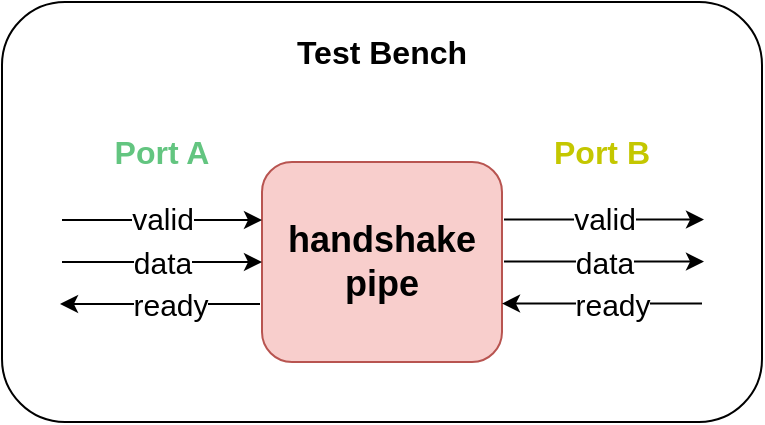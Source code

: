 <mxfile version="21.1.2" type="device">
  <diagram name="第 1 页" id="Ez5M1EfScEwSJvELiEaf">
    <mxGraphModel dx="629" dy="401" grid="1" gridSize="10" guides="1" tooltips="1" connect="1" arrows="1" fold="1" page="1" pageScale="1" pageWidth="690" pageHeight="980" math="0" shadow="0">
      <root>
        <mxCell id="0" />
        <mxCell id="1" parent="0" />
        <mxCell id="2cM43Xvk-pNVM8gg4Jco-23" value="" style="rounded=1;whiteSpace=wrap;html=1;" parent="1" vertex="1">
          <mxGeometry x="130" y="150" width="380" height="210" as="geometry" />
        </mxCell>
        <mxCell id="2cM43Xvk-pNVM8gg4Jco-2" value="&lt;b style=&quot;font-size: 18px;&quot;&gt;handshake&lt;br&gt;pipe&lt;/b&gt;" style="rounded=1;whiteSpace=wrap;html=1;fillColor=#f8cecc;strokeColor=#b85450;" parent="1" vertex="1">
          <mxGeometry x="260" y="230" width="120" height="100" as="geometry" />
        </mxCell>
        <mxCell id="2cM43Xvk-pNVM8gg4Jco-5" value="" style="endArrow=classic;html=1;rounded=0;" parent="1" edge="1">
          <mxGeometry width="50" height="50" relative="1" as="geometry">
            <mxPoint x="160" y="280" as="sourcePoint" />
            <mxPoint x="260" y="280" as="targetPoint" />
          </mxGeometry>
        </mxCell>
        <mxCell id="2cM43Xvk-pNVM8gg4Jco-6" value="&lt;font style=&quot;font-size: 15px;&quot;&gt;data&lt;/font&gt;" style="edgeLabel;html=1;align=center;verticalAlign=middle;resizable=0;points=[];" parent="2cM43Xvk-pNVM8gg4Jco-5" vertex="1" connectable="0">
          <mxGeometry x="0.204" y="1" relative="1" as="geometry">
            <mxPoint x="-10" y="1" as="offset" />
          </mxGeometry>
        </mxCell>
        <mxCell id="2cM43Xvk-pNVM8gg4Jco-3" value="" style="endArrow=classic;html=1;rounded=0;" parent="1" edge="1">
          <mxGeometry width="50" height="50" relative="1" as="geometry">
            <mxPoint x="160" y="259" as="sourcePoint" />
            <mxPoint x="260" y="259" as="targetPoint" />
          </mxGeometry>
        </mxCell>
        <mxCell id="2cM43Xvk-pNVM8gg4Jco-4" value="&lt;font style=&quot;font-size: 15px;&quot;&gt;valid&lt;/font&gt;" style="edgeLabel;html=1;align=center;verticalAlign=middle;resizable=0;points=[];" parent="2cM43Xvk-pNVM8gg4Jco-3" vertex="1" connectable="0">
          <mxGeometry x="0.204" y="1" relative="1" as="geometry">
            <mxPoint x="-10" as="offset" />
          </mxGeometry>
        </mxCell>
        <mxCell id="2cM43Xvk-pNVM8gg4Jco-8" value="" style="endArrow=classic;html=1;rounded=0;" parent="1" edge="1">
          <mxGeometry width="50" height="50" relative="1" as="geometry">
            <mxPoint x="259" y="301" as="sourcePoint" />
            <mxPoint x="159" y="301" as="targetPoint" />
            <Array as="points">
              <mxPoint x="210" y="301" />
            </Array>
          </mxGeometry>
        </mxCell>
        <mxCell id="2cM43Xvk-pNVM8gg4Jco-9" value="&lt;font style=&quot;font-size: 15px;&quot;&gt;ready&lt;/font&gt;" style="edgeLabel;html=1;align=center;verticalAlign=middle;resizable=0;points=[];" parent="2cM43Xvk-pNVM8gg4Jco-8" vertex="1" connectable="0">
          <mxGeometry x="0.204" y="1" relative="1" as="geometry">
            <mxPoint x="15" y="-1" as="offset" />
          </mxGeometry>
        </mxCell>
        <mxCell id="2cM43Xvk-pNVM8gg4Jco-10" value="" style="endArrow=classic;html=1;rounded=0;" parent="1" edge="1">
          <mxGeometry width="50" height="50" relative="1" as="geometry">
            <mxPoint x="381" y="279.8" as="sourcePoint" />
            <mxPoint x="481" y="279.8" as="targetPoint" />
          </mxGeometry>
        </mxCell>
        <mxCell id="2cM43Xvk-pNVM8gg4Jco-11" value="&lt;font style=&quot;font-size: 15px;&quot;&gt;data&lt;/font&gt;" style="edgeLabel;html=1;align=center;verticalAlign=middle;resizable=0;points=[];" parent="2cM43Xvk-pNVM8gg4Jco-10" vertex="1" connectable="0">
          <mxGeometry x="0.204" y="1" relative="1" as="geometry">
            <mxPoint x="-10" y="1" as="offset" />
          </mxGeometry>
        </mxCell>
        <mxCell id="2cM43Xvk-pNVM8gg4Jco-12" value="" style="endArrow=classic;html=1;rounded=0;" parent="1" edge="1">
          <mxGeometry width="50" height="50" relative="1" as="geometry">
            <mxPoint x="381" y="258.8" as="sourcePoint" />
            <mxPoint x="481" y="258.8" as="targetPoint" />
          </mxGeometry>
        </mxCell>
        <mxCell id="2cM43Xvk-pNVM8gg4Jco-13" value="&lt;font style=&quot;font-size: 15px;&quot;&gt;valid&lt;/font&gt;" style="edgeLabel;html=1;align=center;verticalAlign=middle;resizable=0;points=[];" parent="2cM43Xvk-pNVM8gg4Jco-12" vertex="1" connectable="0">
          <mxGeometry x="0.204" y="1" relative="1" as="geometry">
            <mxPoint x="-10" as="offset" />
          </mxGeometry>
        </mxCell>
        <mxCell id="2cM43Xvk-pNVM8gg4Jco-14" value="" style="endArrow=classic;html=1;rounded=0;" parent="1" edge="1">
          <mxGeometry width="50" height="50" relative="1" as="geometry">
            <mxPoint x="480" y="300.8" as="sourcePoint" />
            <mxPoint x="380" y="300.8" as="targetPoint" />
            <Array as="points">
              <mxPoint x="431" y="300.8" />
            </Array>
          </mxGeometry>
        </mxCell>
        <mxCell id="2cM43Xvk-pNVM8gg4Jco-15" value="&lt;font style=&quot;font-size: 15px;&quot;&gt;ready&lt;/font&gt;" style="edgeLabel;html=1;align=center;verticalAlign=middle;resizable=0;points=[];" parent="2cM43Xvk-pNVM8gg4Jco-14" vertex="1" connectable="0">
          <mxGeometry x="0.204" y="1" relative="1" as="geometry">
            <mxPoint x="15" y="-1" as="offset" />
          </mxGeometry>
        </mxCell>
        <mxCell id="2cM43Xvk-pNVM8gg4Jco-19" value="&lt;b&gt;&lt;font color=&quot;#63c580&quot; style=&quot;font-size: 16px;&quot;&gt;Port A&lt;/font&gt;&lt;/b&gt;" style="text;html=1;strokeColor=none;fillColor=none;align=center;verticalAlign=middle;whiteSpace=wrap;rounded=0;" parent="1" vertex="1">
          <mxGeometry x="180" y="210" width="60" height="30" as="geometry" />
        </mxCell>
        <mxCell id="2cM43Xvk-pNVM8gg4Jco-20" value="&lt;b&gt;&lt;font color=&quot;#c4c700&quot; style=&quot;font-size: 16px;&quot;&gt;Port B&lt;/font&gt;&lt;/b&gt;" style="text;html=1;strokeColor=none;fillColor=none;align=center;verticalAlign=middle;whiteSpace=wrap;rounded=0;" parent="1" vertex="1">
          <mxGeometry x="400" y="210" width="60" height="30" as="geometry" />
        </mxCell>
        <mxCell id="2cM43Xvk-pNVM8gg4Jco-24" value="&lt;b&gt;&lt;font style=&quot;font-size: 16px;&quot;&gt;Test Bench&lt;/font&gt;&lt;/b&gt;" style="text;html=1;strokeColor=none;fillColor=none;align=center;verticalAlign=middle;whiteSpace=wrap;rounded=0;" parent="1" vertex="1">
          <mxGeometry x="240" y="160" width="160" height="30" as="geometry" />
        </mxCell>
      </root>
    </mxGraphModel>
  </diagram>
</mxfile>
